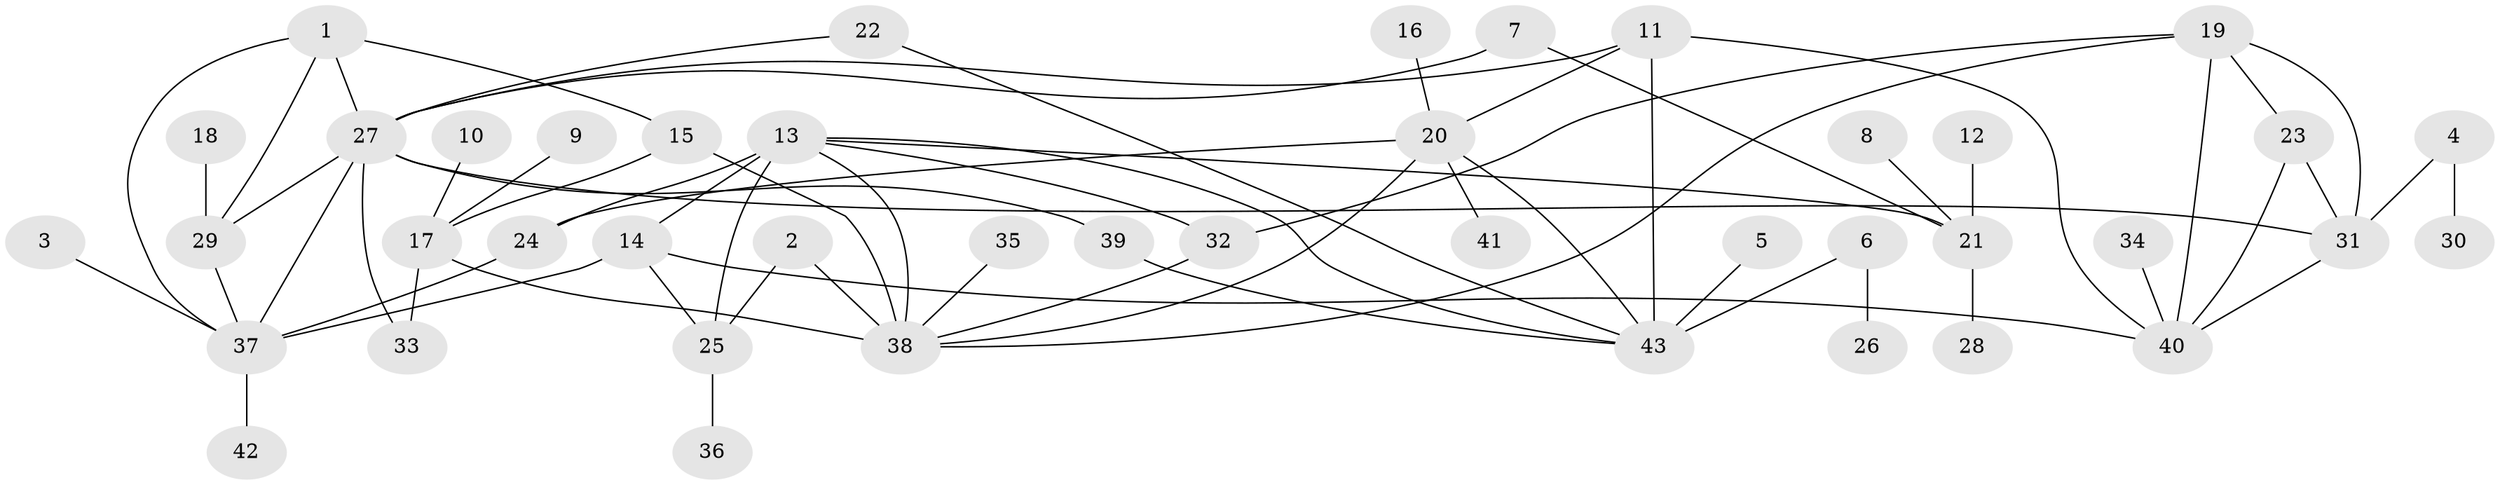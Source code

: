 // original degree distribution, {6: 0.05813953488372093, 7: 0.03488372093023256, 4: 0.023255813953488372, 11: 0.011627906976744186, 9: 0.023255813953488372, 5: 0.06976744186046512, 10: 0.011627906976744186, 8: 0.023255813953488372, 2: 0.13953488372093023, 1: 0.5465116279069767, 3: 0.05813953488372093}
// Generated by graph-tools (version 1.1) at 2025/02/03/09/25 03:02:40]
// undirected, 43 vertices, 66 edges
graph export_dot {
graph [start="1"]
  node [color=gray90,style=filled];
  1;
  2;
  3;
  4;
  5;
  6;
  7;
  8;
  9;
  10;
  11;
  12;
  13;
  14;
  15;
  16;
  17;
  18;
  19;
  20;
  21;
  22;
  23;
  24;
  25;
  26;
  27;
  28;
  29;
  30;
  31;
  32;
  33;
  34;
  35;
  36;
  37;
  38;
  39;
  40;
  41;
  42;
  43;
  1 -- 15 [weight=1.0];
  1 -- 27 [weight=1.0];
  1 -- 29 [weight=1.0];
  1 -- 37 [weight=1.0];
  2 -- 25 [weight=1.0];
  2 -- 38 [weight=1.0];
  3 -- 37 [weight=1.0];
  4 -- 30 [weight=1.0];
  4 -- 31 [weight=1.0];
  5 -- 43 [weight=1.0];
  6 -- 26 [weight=1.0];
  6 -- 43 [weight=1.0];
  7 -- 21 [weight=1.0];
  7 -- 27 [weight=1.0];
  8 -- 21 [weight=1.0];
  9 -- 17 [weight=1.0];
  10 -- 17 [weight=1.0];
  11 -- 20 [weight=2.0];
  11 -- 27 [weight=1.0];
  11 -- 40 [weight=1.0];
  11 -- 43 [weight=2.0];
  12 -- 21 [weight=1.0];
  13 -- 14 [weight=2.0];
  13 -- 21 [weight=1.0];
  13 -- 24 [weight=1.0];
  13 -- 25 [weight=2.0];
  13 -- 32 [weight=1.0];
  13 -- 38 [weight=1.0];
  13 -- 43 [weight=1.0];
  14 -- 25 [weight=1.0];
  14 -- 37 [weight=1.0];
  14 -- 40 [weight=1.0];
  15 -- 17 [weight=1.0];
  15 -- 38 [weight=2.0];
  16 -- 20 [weight=1.0];
  17 -- 33 [weight=1.0];
  17 -- 38 [weight=2.0];
  18 -- 29 [weight=1.0];
  19 -- 23 [weight=1.0];
  19 -- 31 [weight=1.0];
  19 -- 32 [weight=1.0];
  19 -- 38 [weight=1.0];
  19 -- 40 [weight=1.0];
  20 -- 24 [weight=1.0];
  20 -- 38 [weight=1.0];
  20 -- 41 [weight=1.0];
  20 -- 43 [weight=1.0];
  21 -- 28 [weight=1.0];
  22 -- 27 [weight=1.0];
  22 -- 43 [weight=1.0];
  23 -- 31 [weight=1.0];
  23 -- 40 [weight=1.0];
  24 -- 37 [weight=1.0];
  25 -- 36 [weight=1.0];
  27 -- 29 [weight=1.0];
  27 -- 31 [weight=1.0];
  27 -- 33 [weight=1.0];
  27 -- 37 [weight=1.0];
  27 -- 39 [weight=1.0];
  29 -- 37 [weight=1.0];
  31 -- 40 [weight=1.0];
  32 -- 38 [weight=1.0];
  34 -- 40 [weight=1.0];
  35 -- 38 [weight=1.0];
  37 -- 42 [weight=1.0];
  39 -- 43 [weight=1.0];
}
